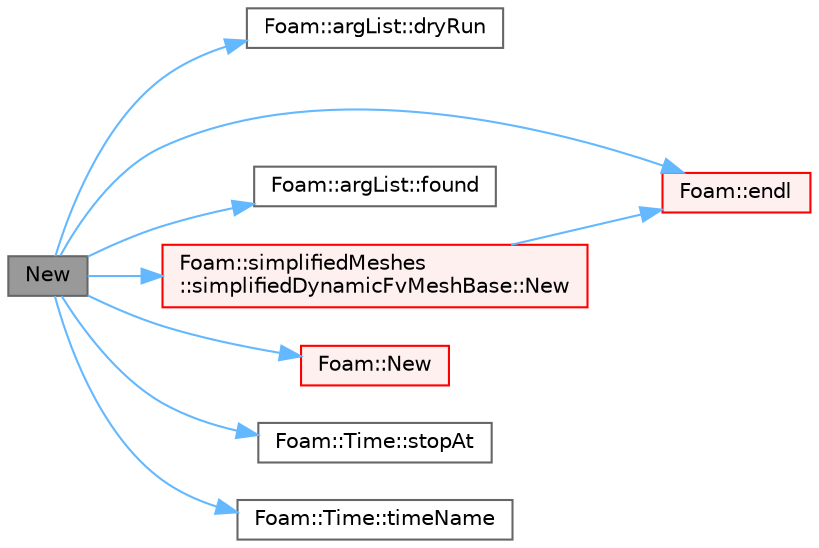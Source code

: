 digraph "New"
{
 // LATEX_PDF_SIZE
  bgcolor="transparent";
  edge [fontname=Helvetica,fontsize=10,labelfontname=Helvetica,labelfontsize=10];
  node [fontname=Helvetica,fontsize=10,shape=box,height=0.2,width=0.4];
  rankdir="LR";
  Node1 [id="Node000001",label="New",height=0.2,width=0.4,color="gray40", fillcolor="grey60", style="filled", fontcolor="black",tooltip=" "];
  Node1 -> Node2 [id="edge1_Node000001_Node000002",color="steelblue1",style="solid",tooltip=" "];
  Node2 [id="Node000002",label="Foam::argList::dryRun",height=0.2,width=0.4,color="grey40", fillcolor="white", style="filled",URL="$classFoam_1_1argList.html#a077928d0da0b272dcc60640a27a0017a",tooltip=" "];
  Node1 -> Node3 [id="edge2_Node000001_Node000003",color="steelblue1",style="solid",tooltip=" "];
  Node3 [id="Node000003",label="Foam::endl",height=0.2,width=0.4,color="red", fillcolor="#FFF0F0", style="filled",URL="$namespaceFoam.html#a7d5eca45a323264dc5fe811500ebda47",tooltip=" "];
  Node1 -> Node7 [id="edge3_Node000001_Node000007",color="steelblue1",style="solid",tooltip=" "];
  Node7 [id="Node000007",label="Foam::argList::found",height=0.2,width=0.4,color="grey40", fillcolor="white", style="filled",URL="$classFoam_1_1argList.html#a9ca2c0f722cb5404e6fd9a7ec51244d9",tooltip=" "];
  Node1 -> Node8 [id="edge4_Node000001_Node000008",color="steelblue1",style="solid",tooltip=" "];
  Node8 [id="Node000008",label="Foam::simplifiedMeshes\l::simplifiedDynamicFvMeshBase::New",height=0.2,width=0.4,color="red", fillcolor="#FFF0F0", style="filled",URL="$classFoam_1_1simplifiedMeshes_1_1simplifiedDynamicFvMeshBase.html#a592e546145f06484136ce294bc4c39d9",tooltip=" "];
  Node8 -> Node3 [id="edge5_Node000008_Node000003",color="steelblue1",style="solid",tooltip=" "];
  Node1 -> Node12 [id="edge6_Node000001_Node000012",color="steelblue1",style="solid",tooltip=" "];
  Node12 [id="Node000012",label="Foam::New",height=0.2,width=0.4,color="red", fillcolor="#FFF0F0", style="filled",URL="$namespaceFoam.html#a1148edcd5b937a181997b4db3e01c631",tooltip=" "];
  Node1 -> Node16 [id="edge7_Node000001_Node000016",color="steelblue1",style="solid",tooltip=" "];
  Node16 [id="Node000016",label="Foam::Time::stopAt",height=0.2,width=0.4,color="grey40", fillcolor="white", style="filled",URL="$classFoam_1_1Time.html#aa7b29b981f98416316964d2d0bdcf00f",tooltip=" "];
  Node1 -> Node17 [id="edge8_Node000001_Node000017",color="steelblue1",style="solid",tooltip=" "];
  Node17 [id="Node000017",label="Foam::Time::timeName",height=0.2,width=0.4,color="grey40", fillcolor="white", style="filled",URL="$classFoam_1_1Time.html#a882e958c2f124b46fdb52dd241ec0ca3",tooltip=" "];
}
